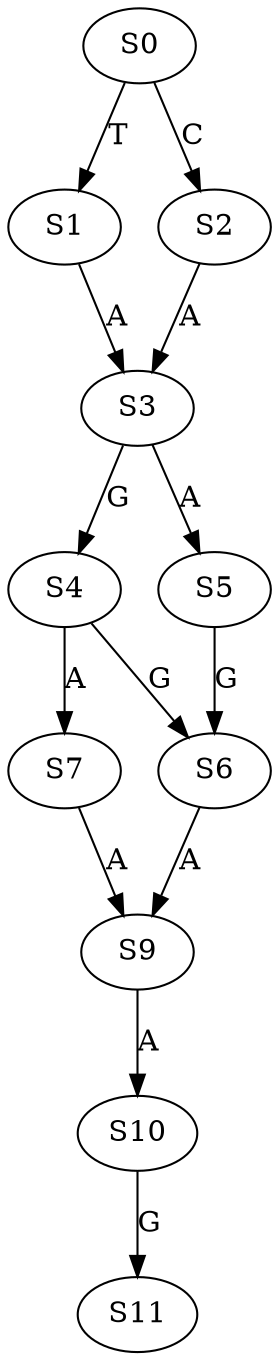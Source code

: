 strict digraph  {
	S0 -> S1 [ label = T ];
	S0 -> S2 [ label = C ];
	S1 -> S3 [ label = A ];
	S2 -> S3 [ label = A ];
	S3 -> S4 [ label = G ];
	S3 -> S5 [ label = A ];
	S4 -> S6 [ label = G ];
	S4 -> S7 [ label = A ];
	S5 -> S6 [ label = G ];
	S6 -> S9 [ label = A ];
	S7 -> S9 [ label = A ];
	S9 -> S10 [ label = A ];
	S10 -> S11 [ label = G ];
}
